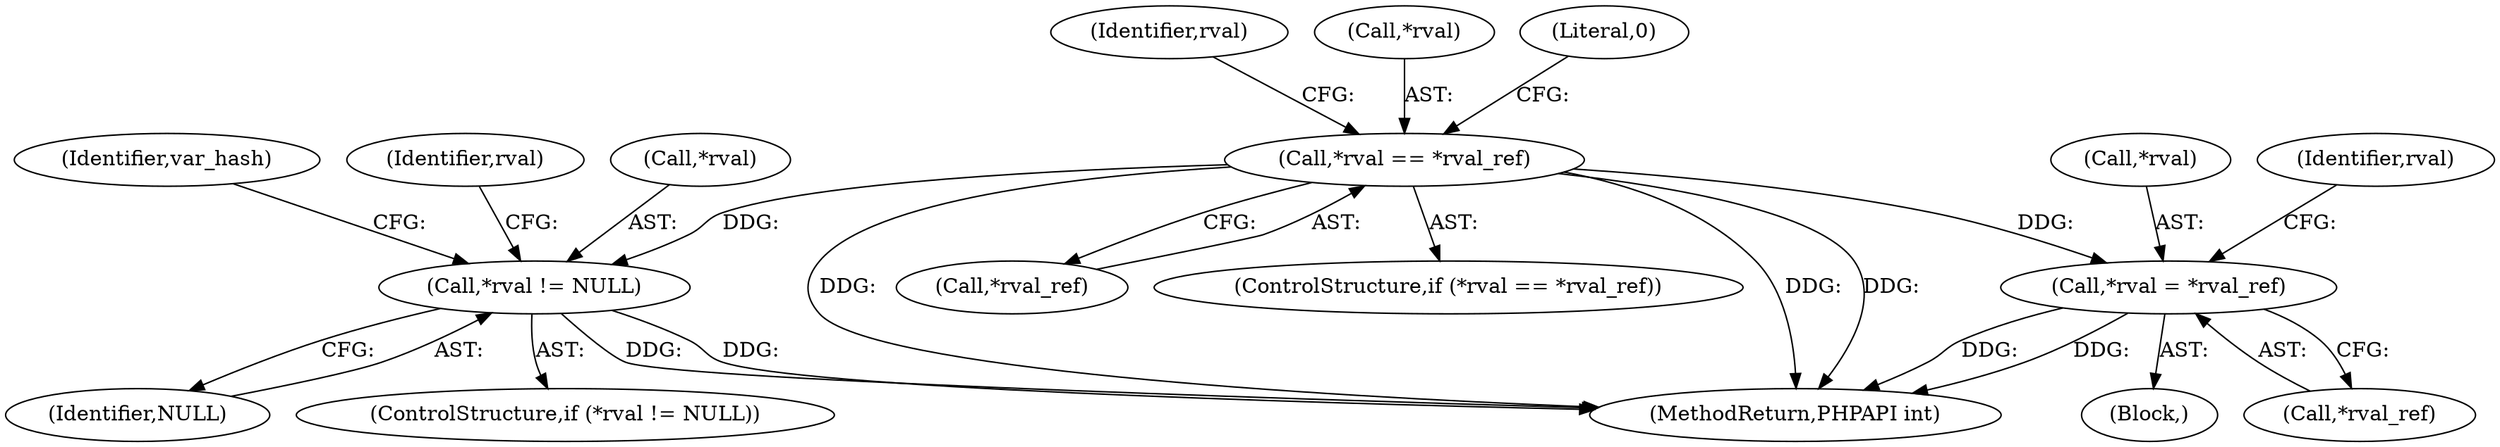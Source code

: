 digraph "0_php-src_16b3003ffc6393e250f069aa28a78dc5a2c064b2_0@pointer" {
"1002259" [label="(Call,*rval == *rval_ref)"];
"1002267" [label="(Call,*rval != NULL)"];
"1002275" [label="(Call,*rval = *rval_ref)"];
"1002267" [label="(Call,*rval != NULL)"];
"1002270" [label="(Identifier,NULL)"];
"1002423" [label="(MethodReturn,PHPAPI int)"];
"1002275" [label="(Call,*rval = *rval_ref)"];
"1002273" [label="(Identifier,var_hash)"];
"1002262" [label="(Call,*rval_ref)"];
"1002276" [label="(Call,*rval)"];
"1002269" [label="(Identifier,rval)"];
"1002281" [label="(Identifier,rval)"];
"1002278" [label="(Call,*rval_ref)"];
"1002259" [label="(Call,*rval == *rval_ref)"];
"1002258" [label="(ControlStructure,if (*rval == *rval_ref))"];
"1002260" [label="(Call,*rval)"];
"1002277" [label="(Identifier,rval)"];
"1002223" [label="(Block,)"];
"1002265" [label="(Literal,0)"];
"1002266" [label="(ControlStructure,if (*rval != NULL))"];
"1002268" [label="(Call,*rval)"];
"1002259" -> "1002258"  [label="AST: "];
"1002259" -> "1002262"  [label="CFG: "];
"1002260" -> "1002259"  [label="AST: "];
"1002262" -> "1002259"  [label="AST: "];
"1002265" -> "1002259"  [label="CFG: "];
"1002269" -> "1002259"  [label="CFG: "];
"1002259" -> "1002423"  [label="DDG: "];
"1002259" -> "1002423"  [label="DDG: "];
"1002259" -> "1002423"  [label="DDG: "];
"1002259" -> "1002267"  [label="DDG: "];
"1002259" -> "1002275"  [label="DDG: "];
"1002267" -> "1002266"  [label="AST: "];
"1002267" -> "1002270"  [label="CFG: "];
"1002268" -> "1002267"  [label="AST: "];
"1002270" -> "1002267"  [label="AST: "];
"1002273" -> "1002267"  [label="CFG: "];
"1002277" -> "1002267"  [label="CFG: "];
"1002267" -> "1002423"  [label="DDG: "];
"1002267" -> "1002423"  [label="DDG: "];
"1002275" -> "1002223"  [label="AST: "];
"1002275" -> "1002278"  [label="CFG: "];
"1002276" -> "1002275"  [label="AST: "];
"1002278" -> "1002275"  [label="AST: "];
"1002281" -> "1002275"  [label="CFG: "];
"1002275" -> "1002423"  [label="DDG: "];
"1002275" -> "1002423"  [label="DDG: "];
}
